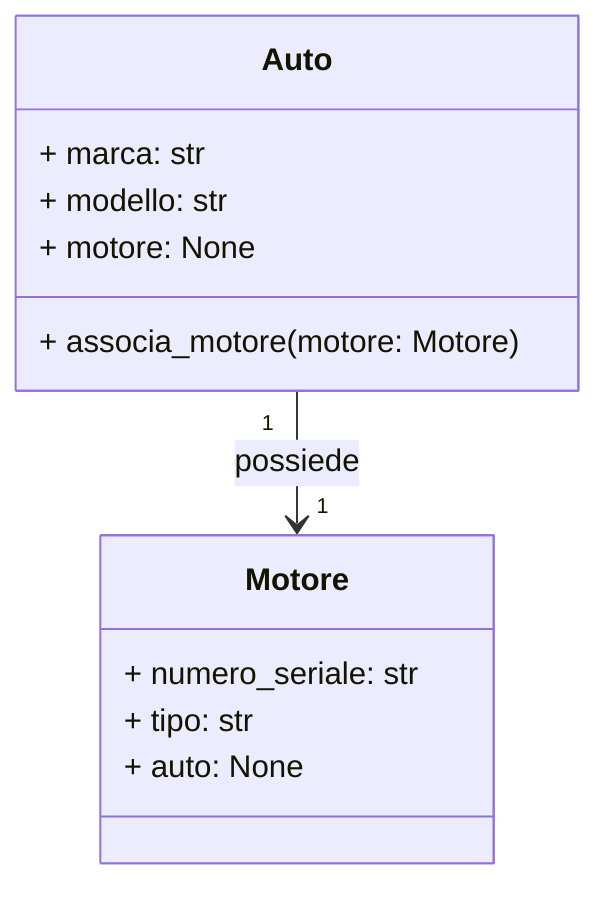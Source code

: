 classDiagram
    class Motore {
    + numero_seriale: str
    + tipo: str
    + auto: None
    }

    class Auto{
    + marca: str
    + modello: str
    + motore: None
    + associa_motore(motore: Motore)
    }

    Auto "1" --> "1" Motore : possiede